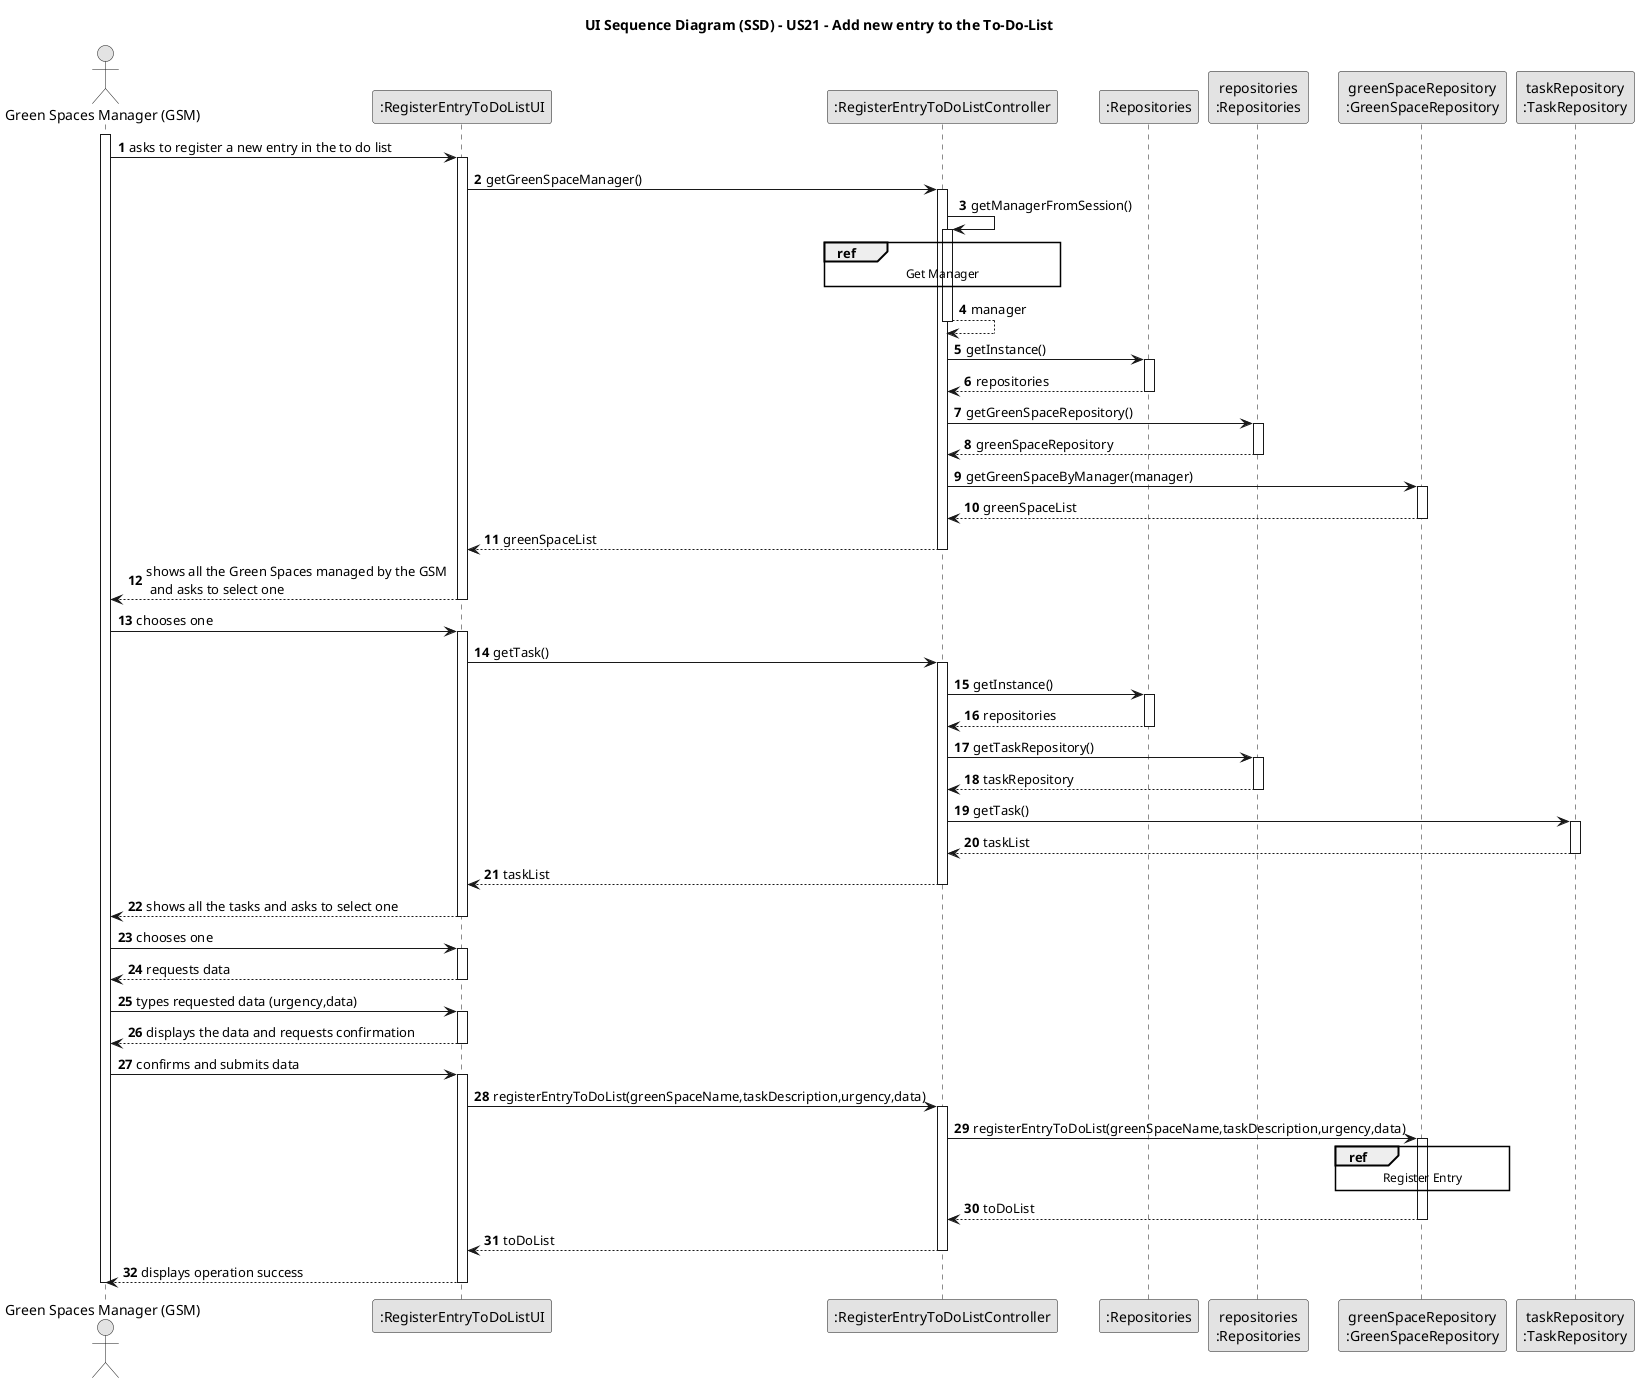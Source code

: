 @startuml
skinparam monochrome true
skinparam packageStyle rectangle
skinparam shadowing false

title UI Sequence Diagram (SSD) - US21 - Add new entry to the To-Do-List

autonumber

'hide footbox
actor "Green Spaces Manager (GSM)" as GSM
participant ":RegisterEntryToDoListUI" as UI
participant ":RegisterEntryToDoListController" as CTRL
participant ":Repositories" as RepositorySingleton
participant "repositories\n:Repositories" as PLAT
participant "greenSpaceRepository\n:GreenSpaceRepository" as GSR
participant "taskRepository\n:TaskRepository" as TR

activate GSM

        GSM -> UI : asks to register a new entry in the to do list
    activate UI

        UI -> CTRL : getGreenSpaceManager()
    activate CTRL

        CTRL -> CTRL : getManagerFromSession()
    activate CTRL

        ref over CTRL
            Get Manager
        end ref

        CTRL --> CTRL : manager
    deactivate CTRL

        CTRL -> RepositorySingleton : getInstance()
    activate RepositorySingleton

        RepositorySingleton --> CTRL : repositories
    deactivate RepositorySingleton

        CTRL -> PLAT : getGreenSpaceRepository()
    activate PLAT

        PLAT --> CTRL: greenSpaceRepository
    deactivate PLAT

        CTRL -> GSR : getGreenSpaceByManager(manager)
    activate GSR

        GSR --> CTRL : greenSpaceList
    deactivate GSR

        CTRL --> UI : greenSpaceList
    deactivate CTRL

        UI --> GSM : shows all the Green Spaces managed by the GSM \n and asks to select one
    deactivate UI

        GSM->UI: chooses one
    activate UI

        UI -> CTRL : getTask()
    activate CTRL

        CTRL -> RepositorySingleton : getInstance()
    activate RepositorySingleton

        RepositorySingleton --> CTRL : repositories
    deactivate RepositorySingleton

        CTRL -> PLAT : getTaskRepository()
    activate PLAT

        PLAT --> CTRL: taskRepository
    deactivate PLAT

        CTRL -> TR : getTask()
    activate TR

        TR --> CTRL : taskList
    deactivate TR

        CTRL --> UI : taskList
    deactivate CTRL

        UI --> GSM : shows all the tasks and asks to select one
    deactivate UI

        GSM -> UI : chooses one
    activate UI

        UI --> GSM : requests data
    deactivate UI

        GSM -> UI : types requested data (urgency,data)
    activate UI

        UI --> GSM : displays the data and requests confirmation
    deactivate UI

        GSM -> UI : confirms and submits data
    activate UI

        UI -> CTRL: registerEntryToDoList(greenSpaceName,taskDescription,urgency,data)
    activate CTRL

        CTRL -> GSR : registerEntryToDoList(greenSpaceName,taskDescription,urgency,data)
    activate GSR

        ref over GSR
            Register Entry
        end

        GSR --> CTRL : toDoList
    deactivate GSR

        CTRL --> UI : toDoList
    deactivate CTRL

        UI --> GSM : displays operation success
    deactivate UI

deactivate GSM
@enduml